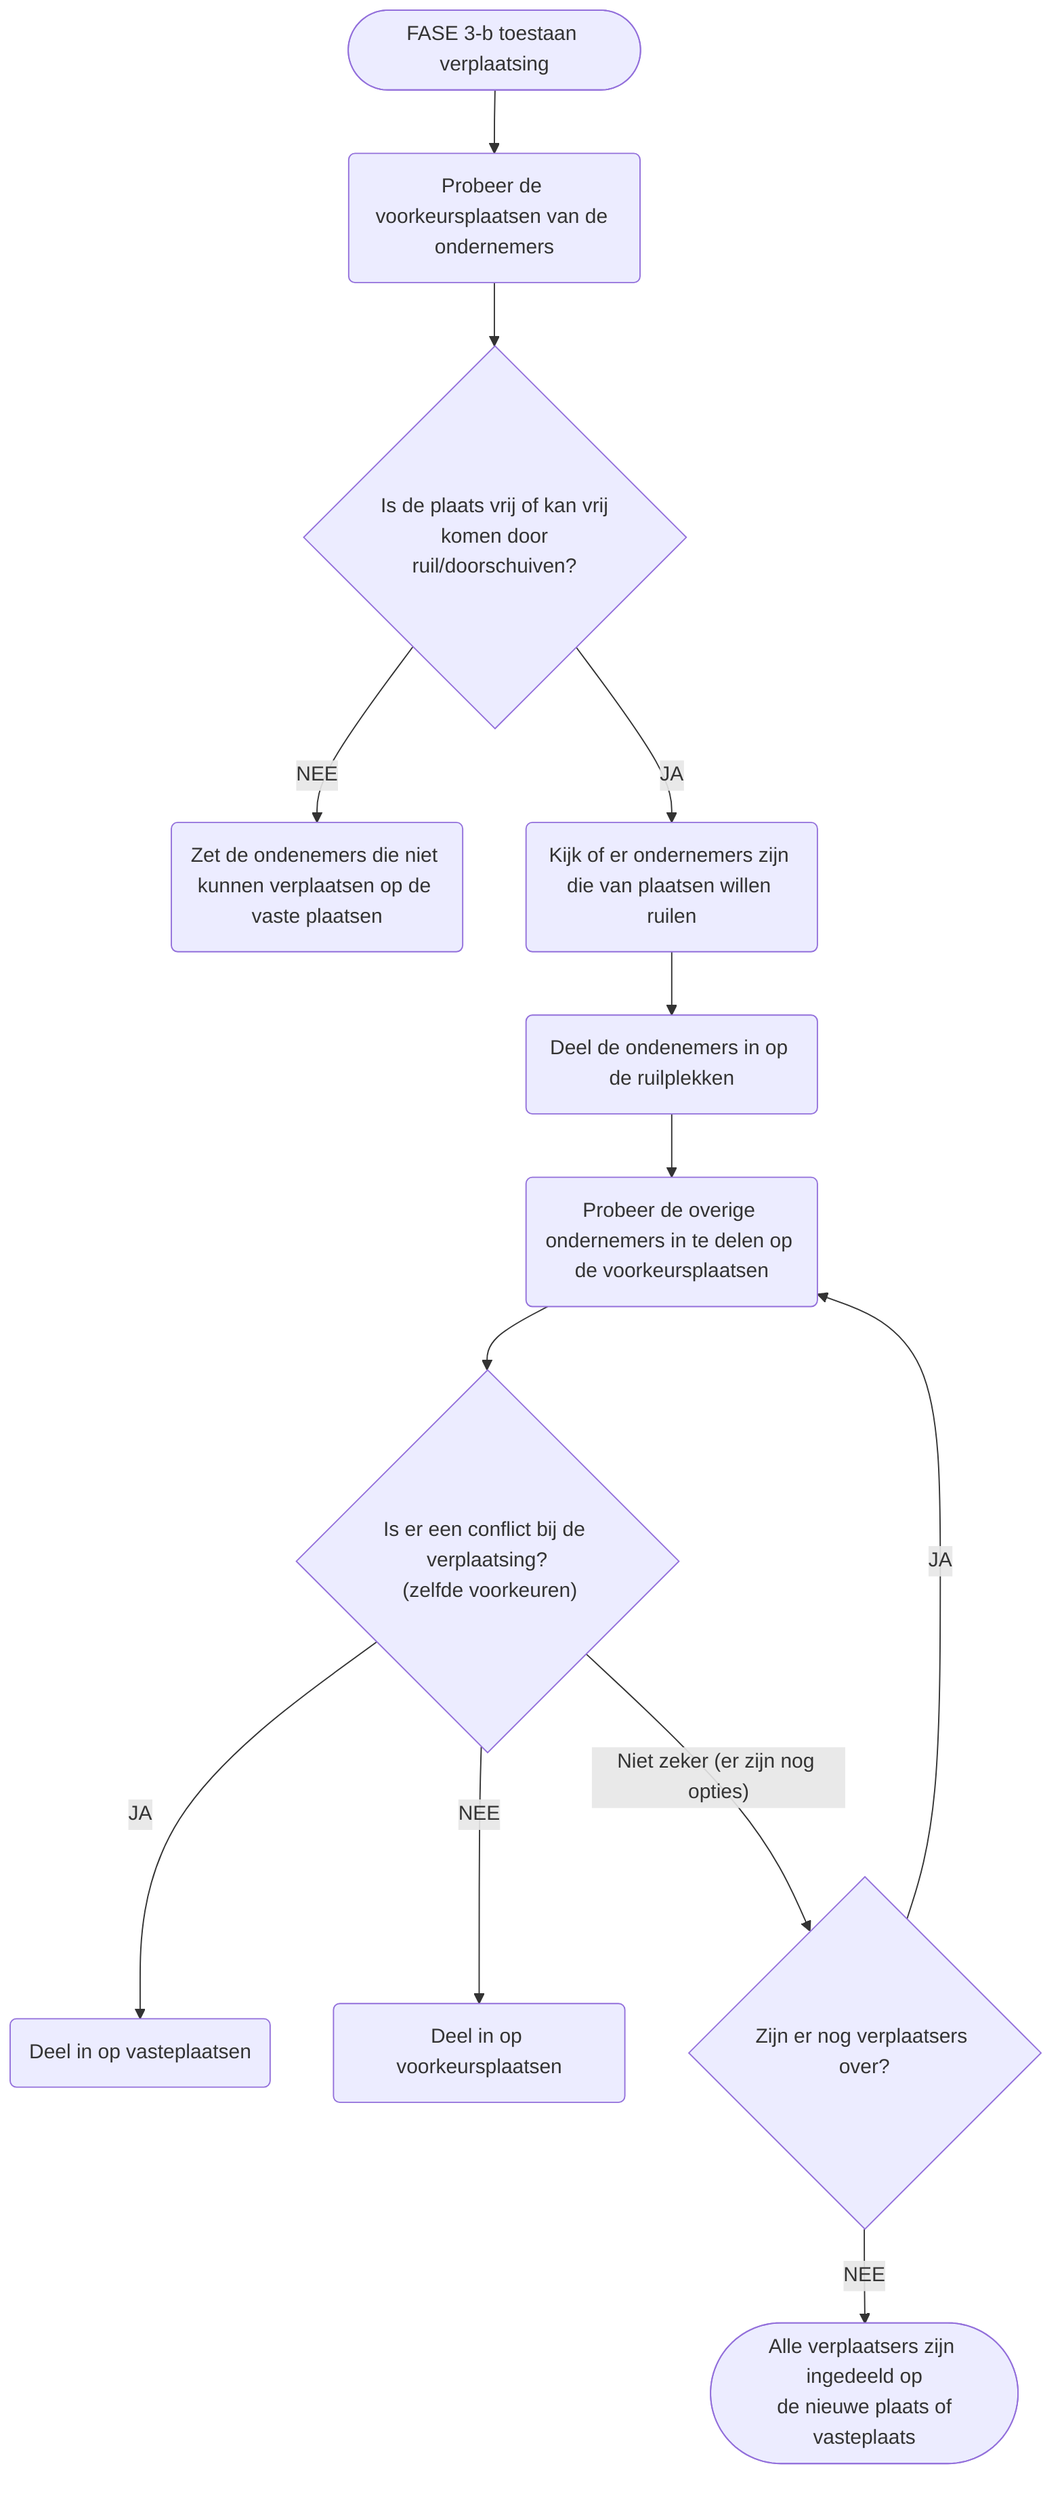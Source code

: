 graph TD
    A([FASE 3-b toestaan verplaatsing]) --> 
    B(Probeer de voorkeursplaatsen van de ondernemers) -->
    B1{Is de plaats vrij of kan vrij<br> komen door ruil/doorschuiven?}
    B1 --NEE--> C
    B1 --JA--> D
    C(Zet de ondenemers die niet kunnen verplaatsen op de vaste plaatsen)
    D(Kijk of er ondernemers zijn die van plaatsen willen ruilen) -->
    E(Deel de ondenemers in op de ruilplekken) -->
    F(Probeer de overige ondernemers in te delen op de voorkeursplaatsen) -->
    G{"Is er een conflict bij de verplaatsing?<br> (zelfde voorkeuren)"}
    G --JA--> VP(Deel in op vasteplaatsen)
    G --NEE--> VKP(Deel in op voorkeursplaatsen)
    G --"Niet zeker (er zijn nog opties)"--> while
    while{Zijn er nog verplaatsers over?}
    while --JA--> F
    while --NEE--> 
    done([Alle verplaatsers zijn ingedeeld op<br> de nieuwe plaats of vasteplaats])